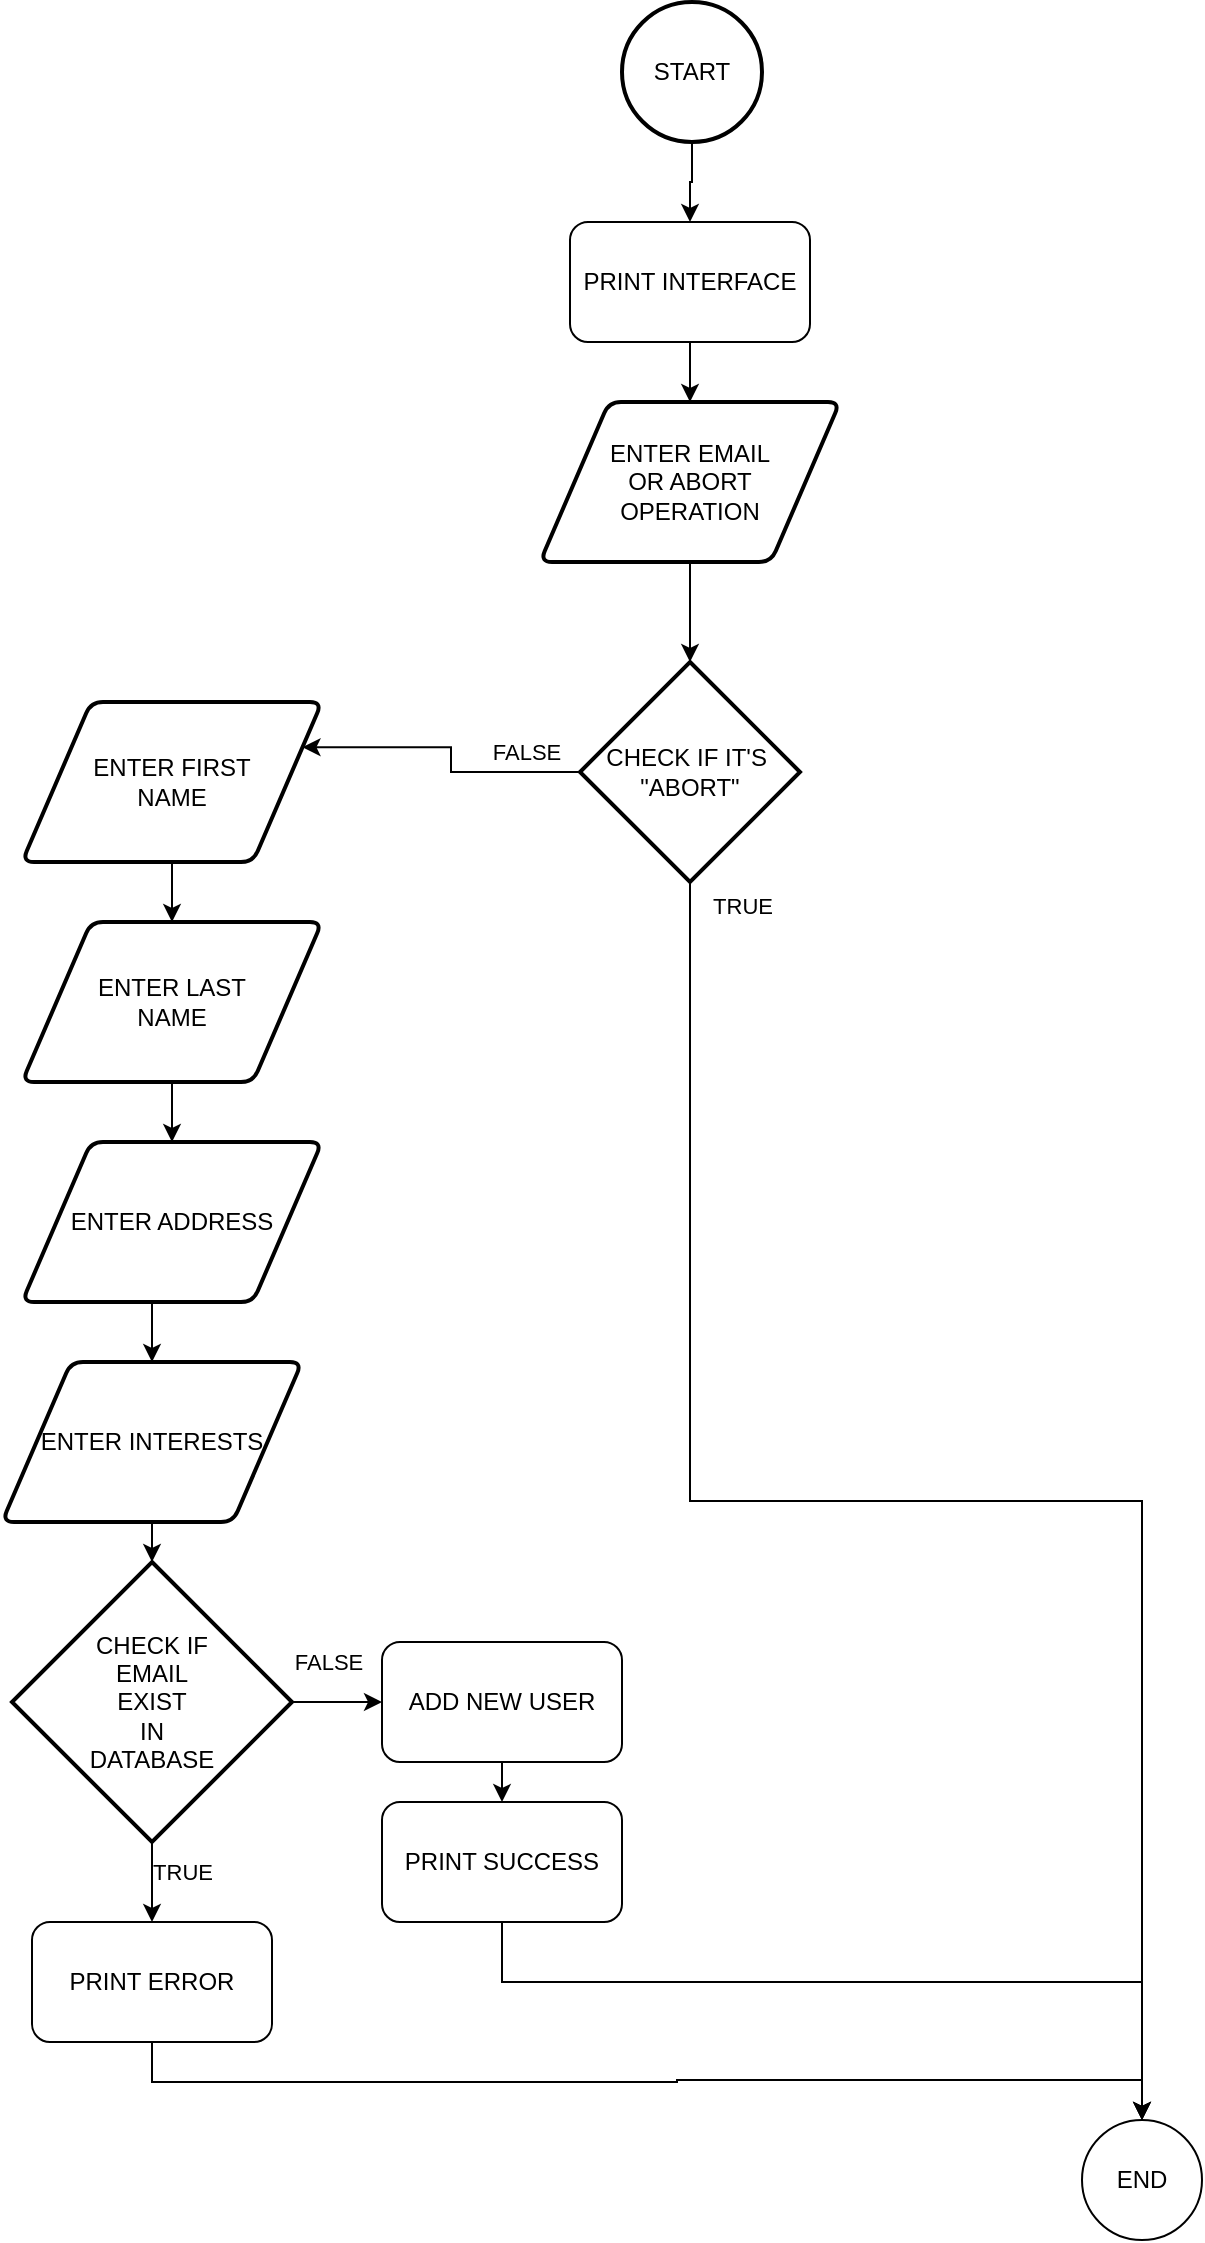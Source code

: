 <mxfile version="22.0.2" type="device">
  <diagram id="C5RBs43oDa-KdzZeNtuy" name="Page-1">
    <mxGraphModel dx="1793" dy="1045" grid="1" gridSize="10" guides="1" tooltips="1" connect="1" arrows="1" fold="1" page="1" pageScale="1" pageWidth="827" pageHeight="1169" math="0" shadow="0">
      <root>
        <mxCell id="WIyWlLk6GJQsqaUBKTNV-0" />
        <mxCell id="WIyWlLk6GJQsqaUBKTNV-1" parent="WIyWlLk6GJQsqaUBKTNV-0" />
        <mxCell id="jlQF80xDcKmNRiPYEfZf-4" style="edgeStyle=orthogonalEdgeStyle;rounded=0;orthogonalLoop=1;jettySize=auto;html=1;exitX=0.5;exitY=1;exitDx=0;exitDy=0;exitPerimeter=0;entryX=0.5;entryY=0;entryDx=0;entryDy=0;" edge="1" parent="WIyWlLk6GJQsqaUBKTNV-1" source="jlQF80xDcKmNRiPYEfZf-2" target="jlQF80xDcKmNRiPYEfZf-3">
          <mxGeometry relative="1" as="geometry" />
        </mxCell>
        <mxCell id="jlQF80xDcKmNRiPYEfZf-2" value="START" style="strokeWidth=2;html=1;shape=mxgraph.flowchart.start_2;whiteSpace=wrap;" vertex="1" parent="WIyWlLk6GJQsqaUBKTNV-1">
          <mxGeometry x="390" y="30" width="70" height="70" as="geometry" />
        </mxCell>
        <mxCell id="jlQF80xDcKmNRiPYEfZf-6" style="edgeStyle=orthogonalEdgeStyle;rounded=0;orthogonalLoop=1;jettySize=auto;html=1;exitX=0.5;exitY=1;exitDx=0;exitDy=0;entryX=0.5;entryY=0;entryDx=0;entryDy=0;" edge="1" parent="WIyWlLk6GJQsqaUBKTNV-1" source="jlQF80xDcKmNRiPYEfZf-3" target="jlQF80xDcKmNRiPYEfZf-5">
          <mxGeometry relative="1" as="geometry" />
        </mxCell>
        <mxCell id="jlQF80xDcKmNRiPYEfZf-3" value="PRINT INTERFACE" style="rounded=1;whiteSpace=wrap;html=1;" vertex="1" parent="WIyWlLk6GJQsqaUBKTNV-1">
          <mxGeometry x="364" y="140" width="120" height="60" as="geometry" />
        </mxCell>
        <mxCell id="jlQF80xDcKmNRiPYEfZf-5" value="ENTER EMAIL &lt;br&gt;OR ABORT &lt;br&gt;OPERATION" style="shape=parallelogram;html=1;strokeWidth=2;perimeter=parallelogramPerimeter;whiteSpace=wrap;rounded=1;arcSize=12;size=0.23;" vertex="1" parent="WIyWlLk6GJQsqaUBKTNV-1">
          <mxGeometry x="349" y="230" width="150" height="80" as="geometry" />
        </mxCell>
        <mxCell id="jlQF80xDcKmNRiPYEfZf-10" style="edgeStyle=orthogonalEdgeStyle;rounded=0;orthogonalLoop=1;jettySize=auto;html=1;exitX=0.5;exitY=1;exitDx=0;exitDy=0;exitPerimeter=0;entryX=0.5;entryY=0;entryDx=0;entryDy=0;" edge="1" parent="WIyWlLk6GJQsqaUBKTNV-1" source="jlQF80xDcKmNRiPYEfZf-7" target="jlQF80xDcKmNRiPYEfZf-9">
          <mxGeometry relative="1" as="geometry" />
        </mxCell>
        <mxCell id="jlQF80xDcKmNRiPYEfZf-11" value="TRUE" style="edgeLabel;html=1;align=center;verticalAlign=middle;resizable=0;points=[];" vertex="1" connectable="0" parent="jlQF80xDcKmNRiPYEfZf-10">
          <mxGeometry x="-0.783" y="-1" relative="1" as="geometry">
            <mxPoint x="27" y="-80" as="offset" />
          </mxGeometry>
        </mxCell>
        <mxCell id="jlQF80xDcKmNRiPYEfZf-16" style="edgeStyle=orthogonalEdgeStyle;rounded=0;orthogonalLoop=1;jettySize=auto;html=1;exitX=0;exitY=0.5;exitDx=0;exitDy=0;exitPerimeter=0;entryX=1;entryY=0.25;entryDx=0;entryDy=0;" edge="1" parent="WIyWlLk6GJQsqaUBKTNV-1" source="jlQF80xDcKmNRiPYEfZf-7" target="jlQF80xDcKmNRiPYEfZf-12">
          <mxGeometry relative="1" as="geometry" />
        </mxCell>
        <mxCell id="jlQF80xDcKmNRiPYEfZf-30" value="FALSE" style="edgeLabel;html=1;align=center;verticalAlign=middle;resizable=0;points=[];" vertex="1" connectable="0" parent="jlQF80xDcKmNRiPYEfZf-16">
          <mxGeometry x="-0.221" relative="1" as="geometry">
            <mxPoint x="32" y="-10" as="offset" />
          </mxGeometry>
        </mxCell>
        <mxCell id="jlQF80xDcKmNRiPYEfZf-7" value="CHECK IF IT&#39;S&amp;nbsp;&lt;br&gt;&quot;ABORT&quot;" style="strokeWidth=2;html=1;shape=mxgraph.flowchart.decision;whiteSpace=wrap;" vertex="1" parent="WIyWlLk6GJQsqaUBKTNV-1">
          <mxGeometry x="369" y="360" width="110" height="110" as="geometry" />
        </mxCell>
        <mxCell id="jlQF80xDcKmNRiPYEfZf-8" style="edgeStyle=orthogonalEdgeStyle;rounded=0;orthogonalLoop=1;jettySize=auto;html=1;exitX=0.5;exitY=1;exitDx=0;exitDy=0;entryX=0.5;entryY=0;entryDx=0;entryDy=0;entryPerimeter=0;" edge="1" parent="WIyWlLk6GJQsqaUBKTNV-1" source="jlQF80xDcKmNRiPYEfZf-5" target="jlQF80xDcKmNRiPYEfZf-7">
          <mxGeometry relative="1" as="geometry" />
        </mxCell>
        <mxCell id="jlQF80xDcKmNRiPYEfZf-9" value="END" style="ellipse;whiteSpace=wrap;html=1;aspect=fixed;" vertex="1" parent="WIyWlLk6GJQsqaUBKTNV-1">
          <mxGeometry x="620" y="1089" width="60" height="60" as="geometry" />
        </mxCell>
        <mxCell id="jlQF80xDcKmNRiPYEfZf-17" style="edgeStyle=orthogonalEdgeStyle;rounded=0;orthogonalLoop=1;jettySize=auto;html=1;exitX=0.5;exitY=1;exitDx=0;exitDy=0;entryX=0.5;entryY=0;entryDx=0;entryDy=0;" edge="1" parent="WIyWlLk6GJQsqaUBKTNV-1" source="jlQF80xDcKmNRiPYEfZf-12" target="jlQF80xDcKmNRiPYEfZf-13">
          <mxGeometry relative="1" as="geometry" />
        </mxCell>
        <mxCell id="jlQF80xDcKmNRiPYEfZf-12" value="ENTER FIRST&lt;br&gt;NAME" style="shape=parallelogram;html=1;strokeWidth=2;perimeter=parallelogramPerimeter;whiteSpace=wrap;rounded=1;arcSize=12;size=0.23;" vertex="1" parent="WIyWlLk6GJQsqaUBKTNV-1">
          <mxGeometry x="90" y="380" width="150" height="80" as="geometry" />
        </mxCell>
        <mxCell id="jlQF80xDcKmNRiPYEfZf-18" style="edgeStyle=orthogonalEdgeStyle;rounded=0;orthogonalLoop=1;jettySize=auto;html=1;exitX=0.5;exitY=1;exitDx=0;exitDy=0;entryX=0.5;entryY=0;entryDx=0;entryDy=0;" edge="1" parent="WIyWlLk6GJQsqaUBKTNV-1" source="jlQF80xDcKmNRiPYEfZf-13" target="jlQF80xDcKmNRiPYEfZf-14">
          <mxGeometry relative="1" as="geometry" />
        </mxCell>
        <mxCell id="jlQF80xDcKmNRiPYEfZf-13" value="ENTER LAST&lt;br&gt;NAME" style="shape=parallelogram;html=1;strokeWidth=2;perimeter=parallelogramPerimeter;whiteSpace=wrap;rounded=1;arcSize=12;size=0.23;" vertex="1" parent="WIyWlLk6GJQsqaUBKTNV-1">
          <mxGeometry x="90" y="490" width="150" height="80" as="geometry" />
        </mxCell>
        <mxCell id="jlQF80xDcKmNRiPYEfZf-19" style="edgeStyle=orthogonalEdgeStyle;rounded=0;orthogonalLoop=1;jettySize=auto;html=1;exitX=0.5;exitY=1;exitDx=0;exitDy=0;entryX=0.5;entryY=0;entryDx=0;entryDy=0;" edge="1" parent="WIyWlLk6GJQsqaUBKTNV-1" source="jlQF80xDcKmNRiPYEfZf-14" target="jlQF80xDcKmNRiPYEfZf-15">
          <mxGeometry relative="1" as="geometry" />
        </mxCell>
        <mxCell id="jlQF80xDcKmNRiPYEfZf-14" value="ENTER ADDRESS" style="shape=parallelogram;html=1;strokeWidth=2;perimeter=parallelogramPerimeter;whiteSpace=wrap;rounded=1;arcSize=12;size=0.23;" vertex="1" parent="WIyWlLk6GJQsqaUBKTNV-1">
          <mxGeometry x="90" y="600" width="150" height="80" as="geometry" />
        </mxCell>
        <mxCell id="jlQF80xDcKmNRiPYEfZf-15" value="ENTER INTERESTS" style="shape=parallelogram;html=1;strokeWidth=2;perimeter=parallelogramPerimeter;whiteSpace=wrap;rounded=1;arcSize=12;size=0.23;" vertex="1" parent="WIyWlLk6GJQsqaUBKTNV-1">
          <mxGeometry x="80" y="710" width="150" height="80" as="geometry" />
        </mxCell>
        <mxCell id="jlQF80xDcKmNRiPYEfZf-23" style="edgeStyle=orthogonalEdgeStyle;rounded=0;orthogonalLoop=1;jettySize=auto;html=1;exitX=0.5;exitY=1;exitDx=0;exitDy=0;exitPerimeter=0;entryX=0.5;entryY=0;entryDx=0;entryDy=0;" edge="1" parent="WIyWlLk6GJQsqaUBKTNV-1" source="jlQF80xDcKmNRiPYEfZf-20" target="jlQF80xDcKmNRiPYEfZf-22">
          <mxGeometry relative="1" as="geometry" />
        </mxCell>
        <mxCell id="jlQF80xDcKmNRiPYEfZf-32" value="TRUE" style="edgeLabel;html=1;align=center;verticalAlign=middle;resizable=0;points=[];" vertex="1" connectable="0" parent="jlQF80xDcKmNRiPYEfZf-23">
          <mxGeometry x="-0.067" y="-3" relative="1" as="geometry">
            <mxPoint x="18" y="-4" as="offset" />
          </mxGeometry>
        </mxCell>
        <mxCell id="jlQF80xDcKmNRiPYEfZf-26" style="edgeStyle=orthogonalEdgeStyle;rounded=0;orthogonalLoop=1;jettySize=auto;html=1;exitX=1;exitY=0.5;exitDx=0;exitDy=0;exitPerimeter=0;entryX=0;entryY=0.5;entryDx=0;entryDy=0;" edge="1" parent="WIyWlLk6GJQsqaUBKTNV-1" source="jlQF80xDcKmNRiPYEfZf-20" target="jlQF80xDcKmNRiPYEfZf-25">
          <mxGeometry relative="1" as="geometry" />
        </mxCell>
        <mxCell id="jlQF80xDcKmNRiPYEfZf-31" value="FALSE" style="edgeLabel;html=1;align=center;verticalAlign=middle;resizable=0;points=[];" vertex="1" connectable="0" parent="jlQF80xDcKmNRiPYEfZf-26">
          <mxGeometry x="-0.179" y="-4" relative="1" as="geometry">
            <mxPoint x="-1" y="-24" as="offset" />
          </mxGeometry>
        </mxCell>
        <mxCell id="jlQF80xDcKmNRiPYEfZf-20" value="CHECK IF&lt;br&gt;EMAIL&lt;br&gt;EXIST&lt;br&gt;IN&lt;br&gt;DATABASE" style="strokeWidth=2;html=1;shape=mxgraph.flowchart.decision;whiteSpace=wrap;" vertex="1" parent="WIyWlLk6GJQsqaUBKTNV-1">
          <mxGeometry x="85" y="810" width="140" height="140" as="geometry" />
        </mxCell>
        <mxCell id="jlQF80xDcKmNRiPYEfZf-21" style="edgeStyle=orthogonalEdgeStyle;rounded=0;orthogonalLoop=1;jettySize=auto;html=1;exitX=0.5;exitY=1;exitDx=0;exitDy=0;entryX=0.5;entryY=0;entryDx=0;entryDy=0;entryPerimeter=0;" edge="1" parent="WIyWlLk6GJQsqaUBKTNV-1" source="jlQF80xDcKmNRiPYEfZf-15" target="jlQF80xDcKmNRiPYEfZf-20">
          <mxGeometry relative="1" as="geometry" />
        </mxCell>
        <mxCell id="jlQF80xDcKmNRiPYEfZf-24" style="edgeStyle=orthogonalEdgeStyle;rounded=0;orthogonalLoop=1;jettySize=auto;html=1;exitX=0.5;exitY=1;exitDx=0;exitDy=0;entryX=0.5;entryY=0;entryDx=0;entryDy=0;" edge="1" parent="WIyWlLk6GJQsqaUBKTNV-1" source="jlQF80xDcKmNRiPYEfZf-22" target="jlQF80xDcKmNRiPYEfZf-9">
          <mxGeometry relative="1" as="geometry" />
        </mxCell>
        <mxCell id="jlQF80xDcKmNRiPYEfZf-22" value="PRINT ERROR" style="rounded=1;whiteSpace=wrap;html=1;" vertex="1" parent="WIyWlLk6GJQsqaUBKTNV-1">
          <mxGeometry x="95" y="990" width="120" height="60" as="geometry" />
        </mxCell>
        <mxCell id="jlQF80xDcKmNRiPYEfZf-33" style="edgeStyle=orthogonalEdgeStyle;rounded=0;orthogonalLoop=1;jettySize=auto;html=1;exitX=0.5;exitY=1;exitDx=0;exitDy=0;entryX=0.5;entryY=0;entryDx=0;entryDy=0;" edge="1" parent="WIyWlLk6GJQsqaUBKTNV-1" source="jlQF80xDcKmNRiPYEfZf-25" target="jlQF80xDcKmNRiPYEfZf-27">
          <mxGeometry relative="1" as="geometry" />
        </mxCell>
        <mxCell id="jlQF80xDcKmNRiPYEfZf-25" value="ADD NEW USER" style="rounded=1;whiteSpace=wrap;html=1;" vertex="1" parent="WIyWlLk6GJQsqaUBKTNV-1">
          <mxGeometry x="270" y="850" width="120" height="60" as="geometry" />
        </mxCell>
        <mxCell id="jlQF80xDcKmNRiPYEfZf-34" style="edgeStyle=orthogonalEdgeStyle;rounded=0;orthogonalLoop=1;jettySize=auto;html=1;exitX=0.5;exitY=1;exitDx=0;exitDy=0;entryX=0.5;entryY=0;entryDx=0;entryDy=0;" edge="1" parent="WIyWlLk6GJQsqaUBKTNV-1" source="jlQF80xDcKmNRiPYEfZf-27" target="jlQF80xDcKmNRiPYEfZf-9">
          <mxGeometry relative="1" as="geometry">
            <Array as="points">
              <mxPoint x="330" y="1020" />
              <mxPoint x="650" y="1020" />
            </Array>
          </mxGeometry>
        </mxCell>
        <mxCell id="jlQF80xDcKmNRiPYEfZf-27" value="PRINT SUCCESS" style="rounded=1;whiteSpace=wrap;html=1;" vertex="1" parent="WIyWlLk6GJQsqaUBKTNV-1">
          <mxGeometry x="270" y="930" width="120" height="60" as="geometry" />
        </mxCell>
      </root>
    </mxGraphModel>
  </diagram>
</mxfile>
